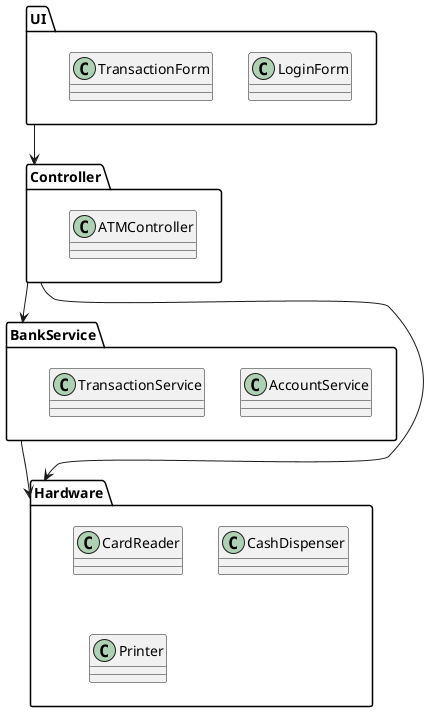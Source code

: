 @startuml
package "UI" {
    class LoginForm
    class TransactionForm
}

package "Controller" {
    class ATMController
}

package "BankService" {
    class AccountService
    class TransactionService
}

package "Hardware" {
    class CardReader
    class CashDispenser
    class Printer
}

UI --> Controller
Controller --> BankService
Controller --> Hardware
BankService --> Hardware
@enduml
